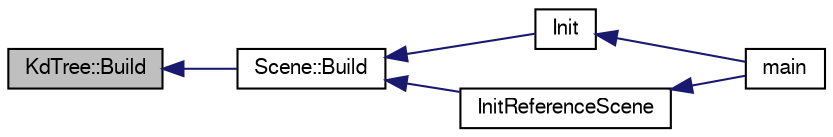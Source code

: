 digraph G
{
  edge [fontname="FreeSans",fontsize="10",labelfontname="FreeSans",labelfontsize="10"];
  node [fontname="FreeSans",fontsize="10",shape=record];
  rankdir=LR;
  Node1 [label="KdTree::Build",height=0.2,width=0.4,color="black", fillcolor="grey75", style="filled" fontcolor="black"];
  Node1 -> Node2 [dir=back,color="midnightblue",fontsize="10",style="solid",fontname="FreeSans"];
  Node2 [label="Scene::Build",height=0.2,width=0.4,color="black", fillcolor="white", style="filled",URL="$class_scene.html#a390dae83545e99ada9f708ba972910de"];
  Node2 -> Node3 [dir=back,color="midnightblue",fontsize="10",style="solid",fontname="FreeSans"];
  Node3 [label="Init",height=0.2,width=0.4,color="black", fillcolor="white", style="filled",URL="$main_8cpp.html#afcd85a1d456221ad12511d390f2a56d0"];
  Node3 -> Node4 [dir=back,color="midnightblue",fontsize="10",style="solid",fontname="FreeSans"];
  Node4 [label="main",height=0.2,width=0.4,color="black", fillcolor="white", style="filled",URL="$main_8cpp.html#ac0f2228420376f4db7e1274f2b41667c"];
  Node2 -> Node5 [dir=back,color="midnightblue",fontsize="10",style="solid",fontname="FreeSans"];
  Node5 [label="InitReferenceScene",height=0.2,width=0.4,color="black", fillcolor="white", style="filled",URL="$main_8cpp.html#ab5273d7d7c22a048c1b186978ce59970"];
  Node5 -> Node4 [dir=back,color="midnightblue",fontsize="10",style="solid",fontname="FreeSans"];
}
